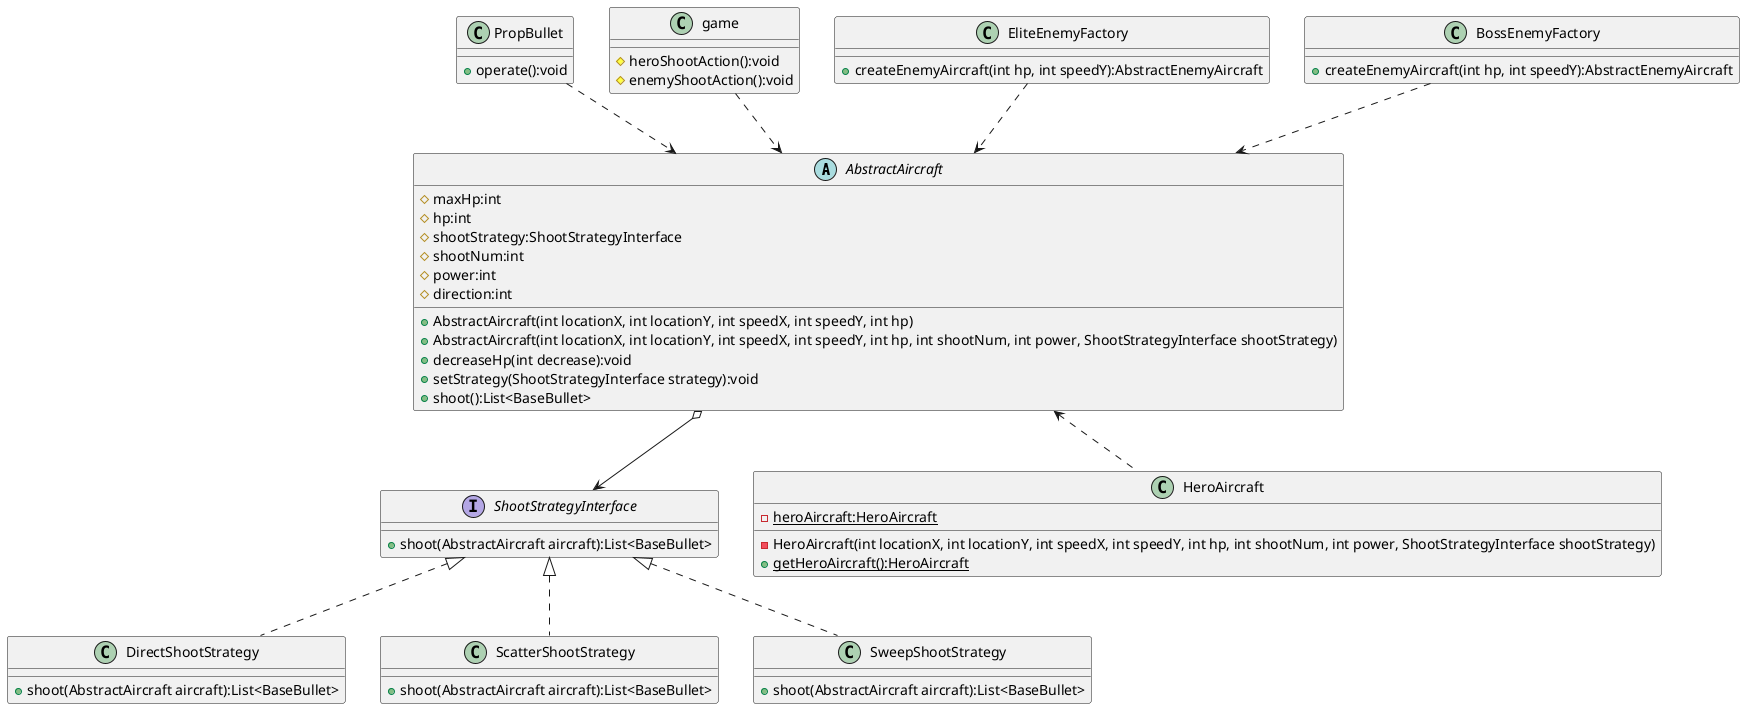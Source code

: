 @startuml
'https://plantuml.com/class-diagram

abstract class AbstractAircraft
{
	# maxHp:int
    # hp:int
    # shootStrategy:ShootStrategyInterface
    # shootNum:int
    # power:int
    # direction:int
    + AbstractAircraft(int locationX, int locationY, int speedX, int speedY, int hp)
    + AbstractAircraft(int locationX, int locationY, int speedX, int speedY, int hp, int shootNum, int power, ShootStrategyInterface shootStrategy)
    + decreaseHp(int decrease):void
    + setStrategy(ShootStrategyInterface strategy):void
    + shoot():List<BaseBullet>
}

interface ShootStrategyInterface {
    + shoot(AbstractAircraft aircraft):List<BaseBullet>
}

AbstractAircraft <.up. BossEnemyFactory
AbstractAircraft <.up. EliteEnemyFactory
AbstractAircraft <.up. game
AbstractAircraft <.up. PropBullet
AbstractAircraft <.down. HeroAircraft
AbstractAircraft o--> ShootStrategyInterface
ShootStrategyInterface <|.. DirectShootStrategy
ShootStrategyInterface <|.. ScatterShootStrategy
ShootStrategyInterface <|.. SweepShootStrategy

class HeroAircraft {
    - {static} heroAircraft:HeroAircraft
    - HeroAircraft(int locationX, int locationY, int speedX, int speedY, int hp, int shootNum, int power, ShootStrategyInterface shootStrategy)
    + {static} getHeroAircraft():HeroAircraft
}

class EliteEnemyFactory {
    + createEnemyAircraft(int hp, int speedY):AbstractEnemyAircraft
}

class BossEnemyFactory {
    + createEnemyAircraft(int hp, int speedY):AbstractEnemyAircraft
}

class DirectShootStrategy {
    + shoot(AbstractAircraft aircraft):List<BaseBullet>
}

class ScatterShootStrategy {
    + shoot(AbstractAircraft aircraft):List<BaseBullet>
}

class SweepShootStrategy {
    + shoot(AbstractAircraft aircraft):List<BaseBullet>
}

class game{
    # heroShootAction():void
    # enemyShootAction():void
}

class PropBullet{
    + operate():void
}

@enduml
